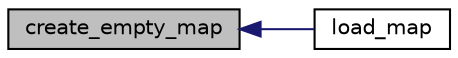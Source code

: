 digraph G
{
  edge [fontname="Helvetica",fontsize="10",labelfontname="Helvetica",labelfontsize="10"];
  node [fontname="Helvetica",fontsize="10",shape=record];
  rankdir=LR;
  Node1 [label="create_empty_map",height=0.2,width=0.4,color="black", fillcolor="grey75", style="filled" fontcolor="black"];
  Node1 -> Node2 [dir=back,color="midnightblue",fontsize="10",style="solid",fontname="Helvetica"];
  Node2 [label="load_map",height=0.2,width=0.4,color="black", fillcolor="white", style="filled",URL="$group___i_s_o_m_e_t_r_i_c.html#ga4d6c75959391f3afd98d81a1773ffe84",tooltip="Load the map from filename."];
}
